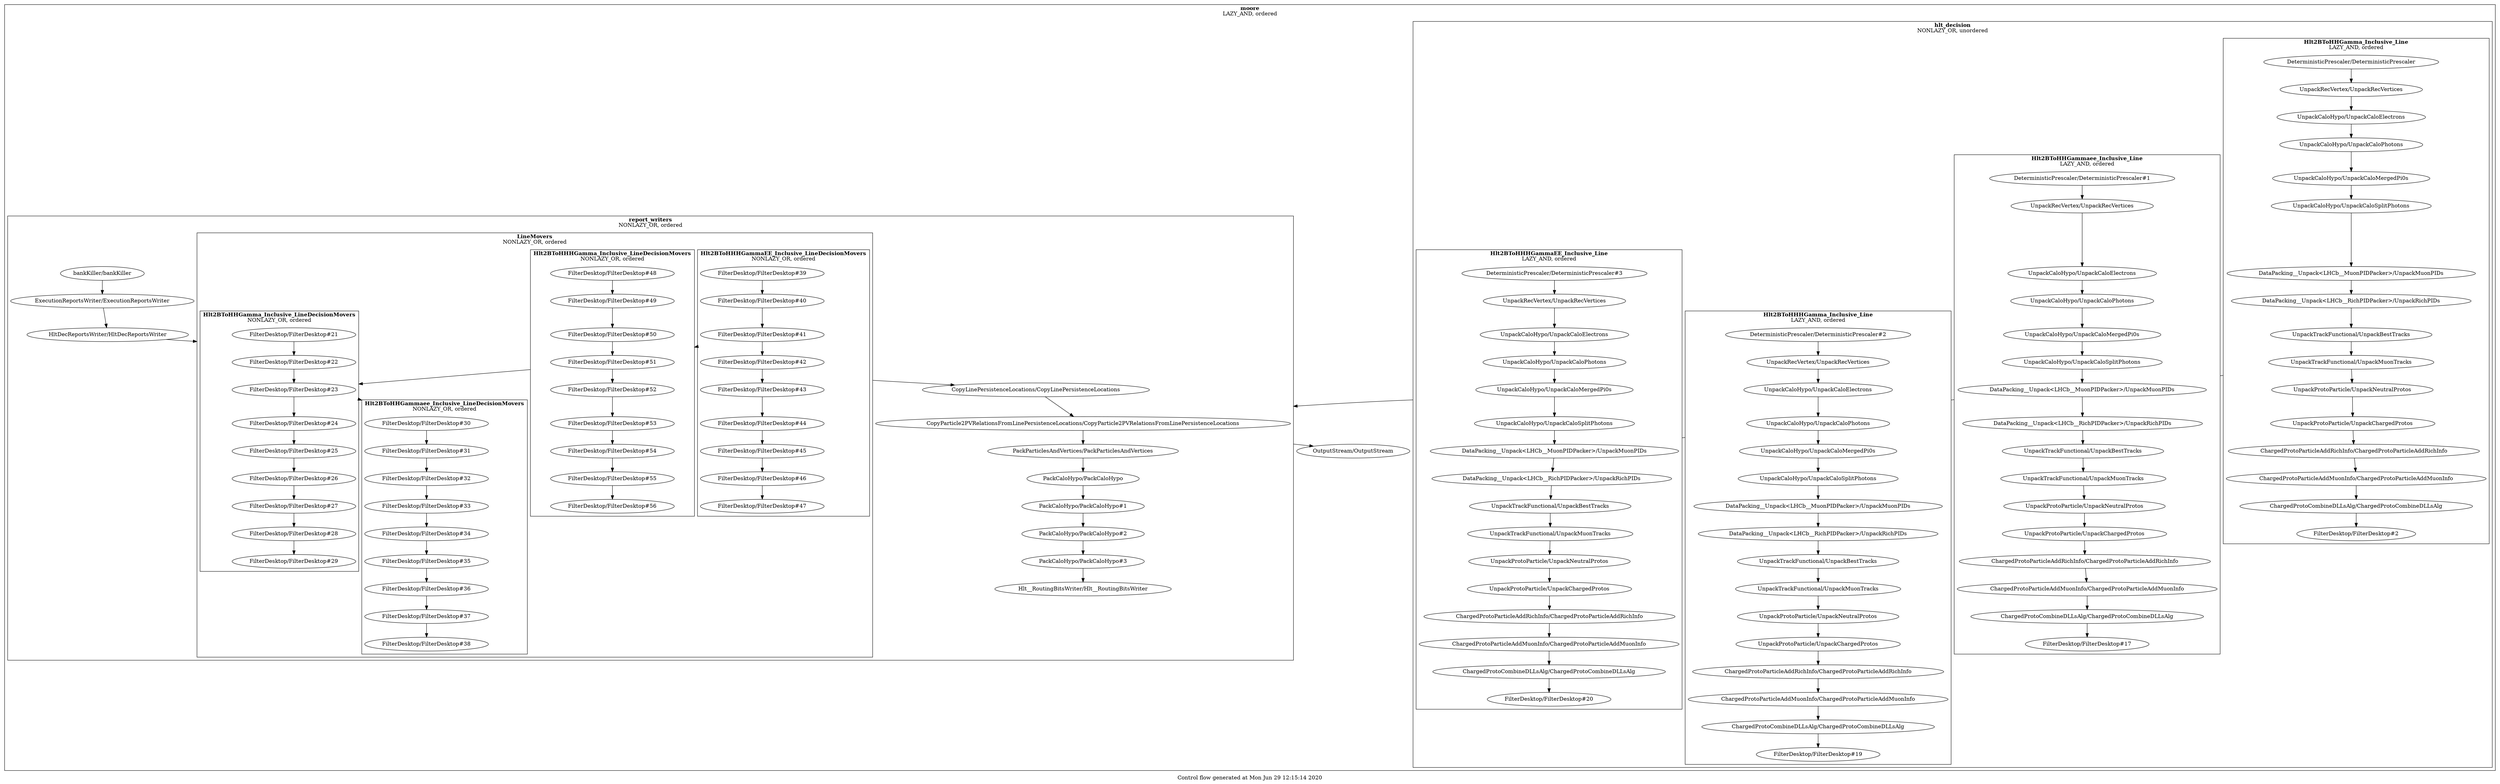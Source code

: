 strict digraph control_flow {
compound=True;
label="Control flow generated at Mon Jun 29 12:15:14 2020";
subgraph cluster_moore {
label=<<B>moore</B><BR/>LAZY_AND, ordered>;
edge [dir=forward];
subgraph cluster_hlt_decision {
label=<<B>hlt_decision</B><BR/>NONLAZY_OR, unordered>;
edge [dir=none];
subgraph cluster_Hlt2BToHHGamma_Inclusive_Line {
label=<<B>Hlt2BToHHGamma_Inclusive_Line</B><BR/>LAZY_AND, ordered>;
edge [dir=forward];
"Hlt2BToHHGamma_Inclusive_Line_DeterministicPrescaler/DeterministicPrescaler" [label="DeterministicPrescaler/DeterministicPrescaler"];
"Hlt2BToHHGamma_Inclusive_Line_UnpackRecVertex/UnpackRecVertices" [label="UnpackRecVertex/UnpackRecVertices"];
"Hlt2BToHHGamma_Inclusive_Line_DeterministicPrescaler/DeterministicPrescaler" -> "Hlt2BToHHGamma_Inclusive_Line_UnpackRecVertex/UnpackRecVertices";
"Hlt2BToHHGamma_Inclusive_Line_UnpackCaloHypo/UnpackCaloElectrons" [label="UnpackCaloHypo/UnpackCaloElectrons"];
"Hlt2BToHHGamma_Inclusive_Line_UnpackRecVertex/UnpackRecVertices" -> "Hlt2BToHHGamma_Inclusive_Line_UnpackCaloHypo/UnpackCaloElectrons";
"Hlt2BToHHGamma_Inclusive_Line_UnpackCaloHypo/UnpackCaloPhotons" [label="UnpackCaloHypo/UnpackCaloPhotons"];
"Hlt2BToHHGamma_Inclusive_Line_UnpackCaloHypo/UnpackCaloElectrons" -> "Hlt2BToHHGamma_Inclusive_Line_UnpackCaloHypo/UnpackCaloPhotons";
"Hlt2BToHHGamma_Inclusive_Line_UnpackCaloHypo/UnpackCaloMergedPi0s" [label="UnpackCaloHypo/UnpackCaloMergedPi0s"];
"Hlt2BToHHGamma_Inclusive_Line_UnpackCaloHypo/UnpackCaloPhotons" -> "Hlt2BToHHGamma_Inclusive_Line_UnpackCaloHypo/UnpackCaloMergedPi0s";
"Hlt2BToHHGamma_Inclusive_Line_UnpackCaloHypo/UnpackCaloSplitPhotons" [label="UnpackCaloHypo/UnpackCaloSplitPhotons"];
"Hlt2BToHHGamma_Inclusive_Line_UnpackCaloHypo/UnpackCaloMergedPi0s" -> "Hlt2BToHHGamma_Inclusive_Line_UnpackCaloHypo/UnpackCaloSplitPhotons";
"Hlt2BToHHGamma_Inclusive_Line_DataPacking__Unpack&lt;LHCb__MuonPIDPacker&gt;/UnpackMuonPIDs" [label="DataPacking__Unpack<LHCb__MuonPIDPacker>/UnpackMuonPIDs"];
"Hlt2BToHHGamma_Inclusive_Line_UnpackCaloHypo/UnpackCaloSplitPhotons" -> "Hlt2BToHHGamma_Inclusive_Line_DataPacking__Unpack&lt;LHCb__MuonPIDPacker&gt;/UnpackMuonPIDs";
"Hlt2BToHHGamma_Inclusive_Line_DataPacking__Unpack&lt;LHCb__RichPIDPacker&gt;/UnpackRichPIDs" [label="DataPacking__Unpack<LHCb__RichPIDPacker>/UnpackRichPIDs"];
"Hlt2BToHHGamma_Inclusive_Line_DataPacking__Unpack&lt;LHCb__MuonPIDPacker&gt;/UnpackMuonPIDs" -> "Hlt2BToHHGamma_Inclusive_Line_DataPacking__Unpack&lt;LHCb__RichPIDPacker&gt;/UnpackRichPIDs";
"Hlt2BToHHGamma_Inclusive_Line_UnpackTrackFunctional/UnpackBestTracks" [label="UnpackTrackFunctional/UnpackBestTracks"];
"Hlt2BToHHGamma_Inclusive_Line_DataPacking__Unpack&lt;LHCb__RichPIDPacker&gt;/UnpackRichPIDs" -> "Hlt2BToHHGamma_Inclusive_Line_UnpackTrackFunctional/UnpackBestTracks";
"Hlt2BToHHGamma_Inclusive_Line_UnpackTrackFunctional/UnpackMuonTracks" [label="UnpackTrackFunctional/UnpackMuonTracks"];
"Hlt2BToHHGamma_Inclusive_Line_UnpackTrackFunctional/UnpackBestTracks" -> "Hlt2BToHHGamma_Inclusive_Line_UnpackTrackFunctional/UnpackMuonTracks";
"Hlt2BToHHGamma_Inclusive_Line_UnpackProtoParticle/UnpackNeutralProtos" [label="UnpackProtoParticle/UnpackNeutralProtos"];
"Hlt2BToHHGamma_Inclusive_Line_UnpackTrackFunctional/UnpackMuonTracks" -> "Hlt2BToHHGamma_Inclusive_Line_UnpackProtoParticle/UnpackNeutralProtos";
"Hlt2BToHHGamma_Inclusive_Line_UnpackProtoParticle/UnpackChargedProtos" [label="UnpackProtoParticle/UnpackChargedProtos"];
"Hlt2BToHHGamma_Inclusive_Line_UnpackProtoParticle/UnpackNeutralProtos" -> "Hlt2BToHHGamma_Inclusive_Line_UnpackProtoParticle/UnpackChargedProtos";
"Hlt2BToHHGamma_Inclusive_Line_ChargedProtoParticleAddRichInfo/ChargedProtoParticleAddRichInfo" [label="ChargedProtoParticleAddRichInfo/ChargedProtoParticleAddRichInfo"];
"Hlt2BToHHGamma_Inclusive_Line_UnpackProtoParticle/UnpackChargedProtos" -> "Hlt2BToHHGamma_Inclusive_Line_ChargedProtoParticleAddRichInfo/ChargedProtoParticleAddRichInfo";
"Hlt2BToHHGamma_Inclusive_Line_ChargedProtoParticleAddMuonInfo/ChargedProtoParticleAddMuonInfo" [label="ChargedProtoParticleAddMuonInfo/ChargedProtoParticleAddMuonInfo"];
"Hlt2BToHHGamma_Inclusive_Line_ChargedProtoParticleAddRichInfo/ChargedProtoParticleAddRichInfo" -> "Hlt2BToHHGamma_Inclusive_Line_ChargedProtoParticleAddMuonInfo/ChargedProtoParticleAddMuonInfo";
"Hlt2BToHHGamma_Inclusive_Line_ChargedProtoCombineDLLsAlg/ChargedProtoCombineDLLsAlg" [label="ChargedProtoCombineDLLsAlg/ChargedProtoCombineDLLsAlg"];
"Hlt2BToHHGamma_Inclusive_Line_ChargedProtoParticleAddMuonInfo/ChargedProtoParticleAddMuonInfo" -> "Hlt2BToHHGamma_Inclusive_Line_ChargedProtoCombineDLLsAlg/ChargedProtoCombineDLLsAlg";
"Hlt2BToHHGamma_Inclusive_Line_FilterDesktop/FilterDesktop#2" [label="FilterDesktop/FilterDesktop#2"];
"Hlt2BToHHGamma_Inclusive_Line_ChargedProtoCombineDLLsAlg/ChargedProtoCombineDLLsAlg" -> "Hlt2BToHHGamma_Inclusive_Line_FilterDesktop/FilterDesktop#2";
}

subgraph cluster_Hlt2BToHHGammaee_Inclusive_Line {
label=<<B>Hlt2BToHHGammaee_Inclusive_Line</B><BR/>LAZY_AND, ordered>;
edge [dir=forward];
"Hlt2BToHHGammaee_Inclusive_Line_DeterministicPrescaler/DeterministicPrescaler#1" [label="DeterministicPrescaler/DeterministicPrescaler#1"];
"Hlt2BToHHGammaee_Inclusive_Line_UnpackRecVertex/UnpackRecVertices" [label="UnpackRecVertex/UnpackRecVertices"];
"Hlt2BToHHGammaee_Inclusive_Line_DeterministicPrescaler/DeterministicPrescaler#1" -> "Hlt2BToHHGammaee_Inclusive_Line_UnpackRecVertex/UnpackRecVertices";
"Hlt2BToHHGammaee_Inclusive_Line_UnpackCaloHypo/UnpackCaloElectrons" [label="UnpackCaloHypo/UnpackCaloElectrons"];
"Hlt2BToHHGammaee_Inclusive_Line_UnpackRecVertex/UnpackRecVertices" -> "Hlt2BToHHGammaee_Inclusive_Line_UnpackCaloHypo/UnpackCaloElectrons";
"Hlt2BToHHGammaee_Inclusive_Line_UnpackCaloHypo/UnpackCaloPhotons" [label="UnpackCaloHypo/UnpackCaloPhotons"];
"Hlt2BToHHGammaee_Inclusive_Line_UnpackCaloHypo/UnpackCaloElectrons" -> "Hlt2BToHHGammaee_Inclusive_Line_UnpackCaloHypo/UnpackCaloPhotons";
"Hlt2BToHHGammaee_Inclusive_Line_UnpackCaloHypo/UnpackCaloMergedPi0s" [label="UnpackCaloHypo/UnpackCaloMergedPi0s"];
"Hlt2BToHHGammaee_Inclusive_Line_UnpackCaloHypo/UnpackCaloPhotons" -> "Hlt2BToHHGammaee_Inclusive_Line_UnpackCaloHypo/UnpackCaloMergedPi0s";
"Hlt2BToHHGammaee_Inclusive_Line_UnpackCaloHypo/UnpackCaloSplitPhotons" [label="UnpackCaloHypo/UnpackCaloSplitPhotons"];
"Hlt2BToHHGammaee_Inclusive_Line_UnpackCaloHypo/UnpackCaloMergedPi0s" -> "Hlt2BToHHGammaee_Inclusive_Line_UnpackCaloHypo/UnpackCaloSplitPhotons";
"Hlt2BToHHGammaee_Inclusive_Line_DataPacking__Unpack&lt;LHCb__MuonPIDPacker&gt;/UnpackMuonPIDs" [label="DataPacking__Unpack<LHCb__MuonPIDPacker>/UnpackMuonPIDs"];
"Hlt2BToHHGammaee_Inclusive_Line_UnpackCaloHypo/UnpackCaloSplitPhotons" -> "Hlt2BToHHGammaee_Inclusive_Line_DataPacking__Unpack&lt;LHCb__MuonPIDPacker&gt;/UnpackMuonPIDs";
"Hlt2BToHHGammaee_Inclusive_Line_DataPacking__Unpack&lt;LHCb__RichPIDPacker&gt;/UnpackRichPIDs" [label="DataPacking__Unpack<LHCb__RichPIDPacker>/UnpackRichPIDs"];
"Hlt2BToHHGammaee_Inclusive_Line_DataPacking__Unpack&lt;LHCb__MuonPIDPacker&gt;/UnpackMuonPIDs" -> "Hlt2BToHHGammaee_Inclusive_Line_DataPacking__Unpack&lt;LHCb__RichPIDPacker&gt;/UnpackRichPIDs";
"Hlt2BToHHGammaee_Inclusive_Line_UnpackTrackFunctional/UnpackBestTracks" [label="UnpackTrackFunctional/UnpackBestTracks"];
"Hlt2BToHHGammaee_Inclusive_Line_DataPacking__Unpack&lt;LHCb__RichPIDPacker&gt;/UnpackRichPIDs" -> "Hlt2BToHHGammaee_Inclusive_Line_UnpackTrackFunctional/UnpackBestTracks";
"Hlt2BToHHGammaee_Inclusive_Line_UnpackTrackFunctional/UnpackMuonTracks" [label="UnpackTrackFunctional/UnpackMuonTracks"];
"Hlt2BToHHGammaee_Inclusive_Line_UnpackTrackFunctional/UnpackBestTracks" -> "Hlt2BToHHGammaee_Inclusive_Line_UnpackTrackFunctional/UnpackMuonTracks";
"Hlt2BToHHGammaee_Inclusive_Line_UnpackProtoParticle/UnpackNeutralProtos" [label="UnpackProtoParticle/UnpackNeutralProtos"];
"Hlt2BToHHGammaee_Inclusive_Line_UnpackTrackFunctional/UnpackMuonTracks" -> "Hlt2BToHHGammaee_Inclusive_Line_UnpackProtoParticle/UnpackNeutralProtos";
"Hlt2BToHHGammaee_Inclusive_Line_UnpackProtoParticle/UnpackChargedProtos" [label="UnpackProtoParticle/UnpackChargedProtos"];
"Hlt2BToHHGammaee_Inclusive_Line_UnpackProtoParticle/UnpackNeutralProtos" -> "Hlt2BToHHGammaee_Inclusive_Line_UnpackProtoParticle/UnpackChargedProtos";
"Hlt2BToHHGammaee_Inclusive_Line_ChargedProtoParticleAddRichInfo/ChargedProtoParticleAddRichInfo" [label="ChargedProtoParticleAddRichInfo/ChargedProtoParticleAddRichInfo"];
"Hlt2BToHHGammaee_Inclusive_Line_UnpackProtoParticle/UnpackChargedProtos" -> "Hlt2BToHHGammaee_Inclusive_Line_ChargedProtoParticleAddRichInfo/ChargedProtoParticleAddRichInfo";
"Hlt2BToHHGammaee_Inclusive_Line_ChargedProtoParticleAddMuonInfo/ChargedProtoParticleAddMuonInfo" [label="ChargedProtoParticleAddMuonInfo/ChargedProtoParticleAddMuonInfo"];
"Hlt2BToHHGammaee_Inclusive_Line_ChargedProtoParticleAddRichInfo/ChargedProtoParticleAddRichInfo" -> "Hlt2BToHHGammaee_Inclusive_Line_ChargedProtoParticleAddMuonInfo/ChargedProtoParticleAddMuonInfo";
"Hlt2BToHHGammaee_Inclusive_Line_ChargedProtoCombineDLLsAlg/ChargedProtoCombineDLLsAlg" [label="ChargedProtoCombineDLLsAlg/ChargedProtoCombineDLLsAlg"];
"Hlt2BToHHGammaee_Inclusive_Line_ChargedProtoParticleAddMuonInfo/ChargedProtoParticleAddMuonInfo" -> "Hlt2BToHHGammaee_Inclusive_Line_ChargedProtoCombineDLLsAlg/ChargedProtoCombineDLLsAlg";
"Hlt2BToHHGammaee_Inclusive_Line_FilterDesktop/FilterDesktop#17" [label="FilterDesktop/FilterDesktop#17"];
"Hlt2BToHHGammaee_Inclusive_Line_ChargedProtoCombineDLLsAlg/ChargedProtoCombineDLLsAlg" -> "Hlt2BToHHGammaee_Inclusive_Line_FilterDesktop/FilterDesktop#17";
}

"Hlt2BToHHGamma_Inclusive_Line_UnpackTrackFunctional/UnpackMuonTracks" -> "Hlt2BToHHGammaee_Inclusive_Line_DataPacking__Unpack&lt;LHCb__MuonPIDPacker&gt;/UnpackMuonPIDs"  [lhead=cluster_Hlt2BToHHGammaee_Inclusive_Line, ltail=cluster_Hlt2BToHHGamma_Inclusive_Line];
subgraph cluster_Hlt2BToHHHGamma_Inclusive_Line {
label=<<B>Hlt2BToHHHGamma_Inclusive_Line</B><BR/>LAZY_AND, ordered>;
edge [dir=forward];
"Hlt2BToHHHGamma_Inclusive_Line_DeterministicPrescaler/DeterministicPrescaler#2" [label="DeterministicPrescaler/DeterministicPrescaler#2"];
"Hlt2BToHHHGamma_Inclusive_Line_UnpackRecVertex/UnpackRecVertices" [label="UnpackRecVertex/UnpackRecVertices"];
"Hlt2BToHHHGamma_Inclusive_Line_DeterministicPrescaler/DeterministicPrescaler#2" -> "Hlt2BToHHHGamma_Inclusive_Line_UnpackRecVertex/UnpackRecVertices";
"Hlt2BToHHHGamma_Inclusive_Line_UnpackCaloHypo/UnpackCaloElectrons" [label="UnpackCaloHypo/UnpackCaloElectrons"];
"Hlt2BToHHHGamma_Inclusive_Line_UnpackRecVertex/UnpackRecVertices" -> "Hlt2BToHHHGamma_Inclusive_Line_UnpackCaloHypo/UnpackCaloElectrons";
"Hlt2BToHHHGamma_Inclusive_Line_UnpackCaloHypo/UnpackCaloPhotons" [label="UnpackCaloHypo/UnpackCaloPhotons"];
"Hlt2BToHHHGamma_Inclusive_Line_UnpackCaloHypo/UnpackCaloElectrons" -> "Hlt2BToHHHGamma_Inclusive_Line_UnpackCaloHypo/UnpackCaloPhotons";
"Hlt2BToHHHGamma_Inclusive_Line_UnpackCaloHypo/UnpackCaloMergedPi0s" [label="UnpackCaloHypo/UnpackCaloMergedPi0s"];
"Hlt2BToHHHGamma_Inclusive_Line_UnpackCaloHypo/UnpackCaloPhotons" -> "Hlt2BToHHHGamma_Inclusive_Line_UnpackCaloHypo/UnpackCaloMergedPi0s";
"Hlt2BToHHHGamma_Inclusive_Line_UnpackCaloHypo/UnpackCaloSplitPhotons" [label="UnpackCaloHypo/UnpackCaloSplitPhotons"];
"Hlt2BToHHHGamma_Inclusive_Line_UnpackCaloHypo/UnpackCaloMergedPi0s" -> "Hlt2BToHHHGamma_Inclusive_Line_UnpackCaloHypo/UnpackCaloSplitPhotons";
"Hlt2BToHHHGamma_Inclusive_Line_DataPacking__Unpack&lt;LHCb__MuonPIDPacker&gt;/UnpackMuonPIDs" [label="DataPacking__Unpack<LHCb__MuonPIDPacker>/UnpackMuonPIDs"];
"Hlt2BToHHHGamma_Inclusive_Line_UnpackCaloHypo/UnpackCaloSplitPhotons" -> "Hlt2BToHHHGamma_Inclusive_Line_DataPacking__Unpack&lt;LHCb__MuonPIDPacker&gt;/UnpackMuonPIDs";
"Hlt2BToHHHGamma_Inclusive_Line_DataPacking__Unpack&lt;LHCb__RichPIDPacker&gt;/UnpackRichPIDs" [label="DataPacking__Unpack<LHCb__RichPIDPacker>/UnpackRichPIDs"];
"Hlt2BToHHHGamma_Inclusive_Line_DataPacking__Unpack&lt;LHCb__MuonPIDPacker&gt;/UnpackMuonPIDs" -> "Hlt2BToHHHGamma_Inclusive_Line_DataPacking__Unpack&lt;LHCb__RichPIDPacker&gt;/UnpackRichPIDs";
"Hlt2BToHHHGamma_Inclusive_Line_UnpackTrackFunctional/UnpackBestTracks" [label="UnpackTrackFunctional/UnpackBestTracks"];
"Hlt2BToHHHGamma_Inclusive_Line_DataPacking__Unpack&lt;LHCb__RichPIDPacker&gt;/UnpackRichPIDs" -> "Hlt2BToHHHGamma_Inclusive_Line_UnpackTrackFunctional/UnpackBestTracks";
"Hlt2BToHHHGamma_Inclusive_Line_UnpackTrackFunctional/UnpackMuonTracks" [label="UnpackTrackFunctional/UnpackMuonTracks"];
"Hlt2BToHHHGamma_Inclusive_Line_UnpackTrackFunctional/UnpackBestTracks" -> "Hlt2BToHHHGamma_Inclusive_Line_UnpackTrackFunctional/UnpackMuonTracks";
"Hlt2BToHHHGamma_Inclusive_Line_UnpackProtoParticle/UnpackNeutralProtos" [label="UnpackProtoParticle/UnpackNeutralProtos"];
"Hlt2BToHHHGamma_Inclusive_Line_UnpackTrackFunctional/UnpackMuonTracks" -> "Hlt2BToHHHGamma_Inclusive_Line_UnpackProtoParticle/UnpackNeutralProtos";
"Hlt2BToHHHGamma_Inclusive_Line_UnpackProtoParticle/UnpackChargedProtos" [label="UnpackProtoParticle/UnpackChargedProtos"];
"Hlt2BToHHHGamma_Inclusive_Line_UnpackProtoParticle/UnpackNeutralProtos" -> "Hlt2BToHHHGamma_Inclusive_Line_UnpackProtoParticle/UnpackChargedProtos";
"Hlt2BToHHHGamma_Inclusive_Line_ChargedProtoParticleAddRichInfo/ChargedProtoParticleAddRichInfo" [label="ChargedProtoParticleAddRichInfo/ChargedProtoParticleAddRichInfo"];
"Hlt2BToHHHGamma_Inclusive_Line_UnpackProtoParticle/UnpackChargedProtos" -> "Hlt2BToHHHGamma_Inclusive_Line_ChargedProtoParticleAddRichInfo/ChargedProtoParticleAddRichInfo";
"Hlt2BToHHHGamma_Inclusive_Line_ChargedProtoParticleAddMuonInfo/ChargedProtoParticleAddMuonInfo" [label="ChargedProtoParticleAddMuonInfo/ChargedProtoParticleAddMuonInfo"];
"Hlt2BToHHHGamma_Inclusive_Line_ChargedProtoParticleAddRichInfo/ChargedProtoParticleAddRichInfo" -> "Hlt2BToHHHGamma_Inclusive_Line_ChargedProtoParticleAddMuonInfo/ChargedProtoParticleAddMuonInfo";
"Hlt2BToHHHGamma_Inclusive_Line_ChargedProtoCombineDLLsAlg/ChargedProtoCombineDLLsAlg" [label="ChargedProtoCombineDLLsAlg/ChargedProtoCombineDLLsAlg"];
"Hlt2BToHHHGamma_Inclusive_Line_ChargedProtoParticleAddMuonInfo/ChargedProtoParticleAddMuonInfo" -> "Hlt2BToHHHGamma_Inclusive_Line_ChargedProtoCombineDLLsAlg/ChargedProtoCombineDLLsAlg";
"Hlt2BToHHHGamma_Inclusive_Line_FilterDesktop/FilterDesktop#19" [label="FilterDesktop/FilterDesktop#19"];
"Hlt2BToHHHGamma_Inclusive_Line_ChargedProtoCombineDLLsAlg/ChargedProtoCombineDLLsAlg" -> "Hlt2BToHHHGamma_Inclusive_Line_FilterDesktop/FilterDesktop#19";
}

"Hlt2BToHHGammaee_Inclusive_Line_DataPacking__Unpack&lt;LHCb__MuonPIDPacker&gt;/UnpackMuonPIDs" -> "Hlt2BToHHHGamma_Inclusive_Line_UnpackCaloHypo/UnpackCaloPhotons"  [lhead=cluster_Hlt2BToHHHGamma_Inclusive_Line, ltail=cluster_Hlt2BToHHGammaee_Inclusive_Line];
subgraph cluster_Hlt2BToHHHGammaEE_Inclusive_Line {
label=<<B>Hlt2BToHHHGammaEE_Inclusive_Line</B><BR/>LAZY_AND, ordered>;
edge [dir=forward];
"Hlt2BToHHHGammaEE_Inclusive_Line_DeterministicPrescaler/DeterministicPrescaler#3" [label="DeterministicPrescaler/DeterministicPrescaler#3"];
"Hlt2BToHHHGammaEE_Inclusive_Line_UnpackRecVertex/UnpackRecVertices" [label="UnpackRecVertex/UnpackRecVertices"];
"Hlt2BToHHHGammaEE_Inclusive_Line_DeterministicPrescaler/DeterministicPrescaler#3" -> "Hlt2BToHHHGammaEE_Inclusive_Line_UnpackRecVertex/UnpackRecVertices";
"Hlt2BToHHHGammaEE_Inclusive_Line_UnpackCaloHypo/UnpackCaloElectrons" [label="UnpackCaloHypo/UnpackCaloElectrons"];
"Hlt2BToHHHGammaEE_Inclusive_Line_UnpackRecVertex/UnpackRecVertices" -> "Hlt2BToHHHGammaEE_Inclusive_Line_UnpackCaloHypo/UnpackCaloElectrons";
"Hlt2BToHHHGammaEE_Inclusive_Line_UnpackCaloHypo/UnpackCaloPhotons" [label="UnpackCaloHypo/UnpackCaloPhotons"];
"Hlt2BToHHHGammaEE_Inclusive_Line_UnpackCaloHypo/UnpackCaloElectrons" -> "Hlt2BToHHHGammaEE_Inclusive_Line_UnpackCaloHypo/UnpackCaloPhotons";
"Hlt2BToHHHGammaEE_Inclusive_Line_UnpackCaloHypo/UnpackCaloMergedPi0s" [label="UnpackCaloHypo/UnpackCaloMergedPi0s"];
"Hlt2BToHHHGammaEE_Inclusive_Line_UnpackCaloHypo/UnpackCaloPhotons" -> "Hlt2BToHHHGammaEE_Inclusive_Line_UnpackCaloHypo/UnpackCaloMergedPi0s";
"Hlt2BToHHHGammaEE_Inclusive_Line_UnpackCaloHypo/UnpackCaloSplitPhotons" [label="UnpackCaloHypo/UnpackCaloSplitPhotons"];
"Hlt2BToHHHGammaEE_Inclusive_Line_UnpackCaloHypo/UnpackCaloMergedPi0s" -> "Hlt2BToHHHGammaEE_Inclusive_Line_UnpackCaloHypo/UnpackCaloSplitPhotons";
"Hlt2BToHHHGammaEE_Inclusive_Line_DataPacking__Unpack&lt;LHCb__MuonPIDPacker&gt;/UnpackMuonPIDs" [label="DataPacking__Unpack<LHCb__MuonPIDPacker>/UnpackMuonPIDs"];
"Hlt2BToHHHGammaEE_Inclusive_Line_UnpackCaloHypo/UnpackCaloSplitPhotons" -> "Hlt2BToHHHGammaEE_Inclusive_Line_DataPacking__Unpack&lt;LHCb__MuonPIDPacker&gt;/UnpackMuonPIDs";
"Hlt2BToHHHGammaEE_Inclusive_Line_DataPacking__Unpack&lt;LHCb__RichPIDPacker&gt;/UnpackRichPIDs" [label="DataPacking__Unpack<LHCb__RichPIDPacker>/UnpackRichPIDs"];
"Hlt2BToHHHGammaEE_Inclusive_Line_DataPacking__Unpack&lt;LHCb__MuonPIDPacker&gt;/UnpackMuonPIDs" -> "Hlt2BToHHHGammaEE_Inclusive_Line_DataPacking__Unpack&lt;LHCb__RichPIDPacker&gt;/UnpackRichPIDs";
"Hlt2BToHHHGammaEE_Inclusive_Line_UnpackTrackFunctional/UnpackBestTracks" [label="UnpackTrackFunctional/UnpackBestTracks"];
"Hlt2BToHHHGammaEE_Inclusive_Line_DataPacking__Unpack&lt;LHCb__RichPIDPacker&gt;/UnpackRichPIDs" -> "Hlt2BToHHHGammaEE_Inclusive_Line_UnpackTrackFunctional/UnpackBestTracks";
"Hlt2BToHHHGammaEE_Inclusive_Line_UnpackTrackFunctional/UnpackMuonTracks" [label="UnpackTrackFunctional/UnpackMuonTracks"];
"Hlt2BToHHHGammaEE_Inclusive_Line_UnpackTrackFunctional/UnpackBestTracks" -> "Hlt2BToHHHGammaEE_Inclusive_Line_UnpackTrackFunctional/UnpackMuonTracks";
"Hlt2BToHHHGammaEE_Inclusive_Line_UnpackProtoParticle/UnpackNeutralProtos" [label="UnpackProtoParticle/UnpackNeutralProtos"];
"Hlt2BToHHHGammaEE_Inclusive_Line_UnpackTrackFunctional/UnpackMuonTracks" -> "Hlt2BToHHHGammaEE_Inclusive_Line_UnpackProtoParticle/UnpackNeutralProtos";
"Hlt2BToHHHGammaEE_Inclusive_Line_UnpackProtoParticle/UnpackChargedProtos" [label="UnpackProtoParticle/UnpackChargedProtos"];
"Hlt2BToHHHGammaEE_Inclusive_Line_UnpackProtoParticle/UnpackNeutralProtos" -> "Hlt2BToHHHGammaEE_Inclusive_Line_UnpackProtoParticle/UnpackChargedProtos";
"Hlt2BToHHHGammaEE_Inclusive_Line_ChargedProtoParticleAddRichInfo/ChargedProtoParticleAddRichInfo" [label="ChargedProtoParticleAddRichInfo/ChargedProtoParticleAddRichInfo"];
"Hlt2BToHHHGammaEE_Inclusive_Line_UnpackProtoParticle/UnpackChargedProtos" -> "Hlt2BToHHHGammaEE_Inclusive_Line_ChargedProtoParticleAddRichInfo/ChargedProtoParticleAddRichInfo";
"Hlt2BToHHHGammaEE_Inclusive_Line_ChargedProtoParticleAddMuonInfo/ChargedProtoParticleAddMuonInfo" [label="ChargedProtoParticleAddMuonInfo/ChargedProtoParticleAddMuonInfo"];
"Hlt2BToHHHGammaEE_Inclusive_Line_ChargedProtoParticleAddRichInfo/ChargedProtoParticleAddRichInfo" -> "Hlt2BToHHHGammaEE_Inclusive_Line_ChargedProtoParticleAddMuonInfo/ChargedProtoParticleAddMuonInfo";
"Hlt2BToHHHGammaEE_Inclusive_Line_ChargedProtoCombineDLLsAlg/ChargedProtoCombineDLLsAlg" [label="ChargedProtoCombineDLLsAlg/ChargedProtoCombineDLLsAlg"];
"Hlt2BToHHHGammaEE_Inclusive_Line_ChargedProtoParticleAddMuonInfo/ChargedProtoParticleAddMuonInfo" -> "Hlt2BToHHHGammaEE_Inclusive_Line_ChargedProtoCombineDLLsAlg/ChargedProtoCombineDLLsAlg";
"Hlt2BToHHHGammaEE_Inclusive_Line_FilterDesktop/FilterDesktop#20" [label="FilterDesktop/FilterDesktop#20"];
"Hlt2BToHHHGammaEE_Inclusive_Line_ChargedProtoCombineDLLsAlg/ChargedProtoCombineDLLsAlg" -> "Hlt2BToHHHGammaEE_Inclusive_Line_FilterDesktop/FilterDesktop#20";
}

"Hlt2BToHHHGamma_Inclusive_Line_UnpackCaloHypo/UnpackCaloPhotons" -> "Hlt2BToHHHGammaEE_Inclusive_Line_DataPacking__Unpack&lt;LHCb__MuonPIDPacker&gt;/UnpackMuonPIDs"  [lhead=cluster_Hlt2BToHHHGammaEE_Inclusive_Line, ltail=cluster_Hlt2BToHHHGamma_Inclusive_Line];
}

subgraph cluster_report_writers {
label=<<B>report_writers</B><BR/>NONLAZY_OR, ordered>;
edge [dir=forward];
"report_writers_bankKiller/bankKiller" [label="bankKiller/bankKiller"];
"report_writers_ExecutionReportsWriter/ExecutionReportsWriter" [label="ExecutionReportsWriter/ExecutionReportsWriter"];
"report_writers_bankKiller/bankKiller" -> "report_writers_ExecutionReportsWriter/ExecutionReportsWriter";
"report_writers_HltDecReportsWriter/HltDecReportsWriter" [label="HltDecReportsWriter/HltDecReportsWriter"];
"report_writers_ExecutionReportsWriter/ExecutionReportsWriter" -> "report_writers_HltDecReportsWriter/HltDecReportsWriter";
subgraph cluster_LineMovers {
label=<<B>LineMovers</B><BR/>NONLAZY_OR, ordered>;
edge [dir=forward];
subgraph cluster_Hlt2BToHHHGammaEE_Inclusive_LineDecisionMovers {
label=<<B>Hlt2BToHHHGammaEE_Inclusive_LineDecisionMovers</B><BR/>NONLAZY_OR, ordered>;
edge [dir=forward];
"Hlt2BToHHHGammaEE_Inclusive_LineDecisionMovers_FilterDesktop/FilterDesktop#39" [label="FilterDesktop/FilterDesktop#39"];
"Hlt2BToHHHGammaEE_Inclusive_LineDecisionMovers_FilterDesktop/FilterDesktop#40" [label="FilterDesktop/FilterDesktop#40"];
"Hlt2BToHHHGammaEE_Inclusive_LineDecisionMovers_FilterDesktop/FilterDesktop#39" -> "Hlt2BToHHHGammaEE_Inclusive_LineDecisionMovers_FilterDesktop/FilterDesktop#40";
"Hlt2BToHHHGammaEE_Inclusive_LineDecisionMovers_FilterDesktop/FilterDesktop#41" [label="FilterDesktop/FilterDesktop#41"];
"Hlt2BToHHHGammaEE_Inclusive_LineDecisionMovers_FilterDesktop/FilterDesktop#40" -> "Hlt2BToHHHGammaEE_Inclusive_LineDecisionMovers_FilterDesktop/FilterDesktop#41";
"Hlt2BToHHHGammaEE_Inclusive_LineDecisionMovers_FilterDesktop/FilterDesktop#42" [label="FilterDesktop/FilterDesktop#42"];
"Hlt2BToHHHGammaEE_Inclusive_LineDecisionMovers_FilterDesktop/FilterDesktop#41" -> "Hlt2BToHHHGammaEE_Inclusive_LineDecisionMovers_FilterDesktop/FilterDesktop#42";
"Hlt2BToHHHGammaEE_Inclusive_LineDecisionMovers_FilterDesktop/FilterDesktop#43" [label="FilterDesktop/FilterDesktop#43"];
"Hlt2BToHHHGammaEE_Inclusive_LineDecisionMovers_FilterDesktop/FilterDesktop#42" -> "Hlt2BToHHHGammaEE_Inclusive_LineDecisionMovers_FilterDesktop/FilterDesktop#43";
"Hlt2BToHHHGammaEE_Inclusive_LineDecisionMovers_FilterDesktop/FilterDesktop#44" [label="FilterDesktop/FilterDesktop#44"];
"Hlt2BToHHHGammaEE_Inclusive_LineDecisionMovers_FilterDesktop/FilterDesktop#43" -> "Hlt2BToHHHGammaEE_Inclusive_LineDecisionMovers_FilterDesktop/FilterDesktop#44";
"Hlt2BToHHHGammaEE_Inclusive_LineDecisionMovers_FilterDesktop/FilterDesktop#45" [label="FilterDesktop/FilterDesktop#45"];
"Hlt2BToHHHGammaEE_Inclusive_LineDecisionMovers_FilterDesktop/FilterDesktop#44" -> "Hlt2BToHHHGammaEE_Inclusive_LineDecisionMovers_FilterDesktop/FilterDesktop#45";
"Hlt2BToHHHGammaEE_Inclusive_LineDecisionMovers_FilterDesktop/FilterDesktop#46" [label="FilterDesktop/FilterDesktop#46"];
"Hlt2BToHHHGammaEE_Inclusive_LineDecisionMovers_FilterDesktop/FilterDesktop#45" -> "Hlt2BToHHHGammaEE_Inclusive_LineDecisionMovers_FilterDesktop/FilterDesktop#46";
"Hlt2BToHHHGammaEE_Inclusive_LineDecisionMovers_FilterDesktop/FilterDesktop#47" [label="FilterDesktop/FilterDesktop#47"];
"Hlt2BToHHHGammaEE_Inclusive_LineDecisionMovers_FilterDesktop/FilterDesktop#46" -> "Hlt2BToHHHGammaEE_Inclusive_LineDecisionMovers_FilterDesktop/FilterDesktop#47";
}

subgraph cluster_Hlt2BToHHHGamma_Inclusive_LineDecisionMovers {
label=<<B>Hlt2BToHHHGamma_Inclusive_LineDecisionMovers</B><BR/>NONLAZY_OR, ordered>;
edge [dir=forward];
"Hlt2BToHHHGamma_Inclusive_LineDecisionMovers_FilterDesktop/FilterDesktop#48" [label="FilterDesktop/FilterDesktop#48"];
"Hlt2BToHHHGamma_Inclusive_LineDecisionMovers_FilterDesktop/FilterDesktop#49" [label="FilterDesktop/FilterDesktop#49"];
"Hlt2BToHHHGamma_Inclusive_LineDecisionMovers_FilterDesktop/FilterDesktop#48" -> "Hlt2BToHHHGamma_Inclusive_LineDecisionMovers_FilterDesktop/FilterDesktop#49";
"Hlt2BToHHHGamma_Inclusive_LineDecisionMovers_FilterDesktop/FilterDesktop#50" [label="FilterDesktop/FilterDesktop#50"];
"Hlt2BToHHHGamma_Inclusive_LineDecisionMovers_FilterDesktop/FilterDesktop#49" -> "Hlt2BToHHHGamma_Inclusive_LineDecisionMovers_FilterDesktop/FilterDesktop#50";
"Hlt2BToHHHGamma_Inclusive_LineDecisionMovers_FilterDesktop/FilterDesktop#51" [label="FilterDesktop/FilterDesktop#51"];
"Hlt2BToHHHGamma_Inclusive_LineDecisionMovers_FilterDesktop/FilterDesktop#50" -> "Hlt2BToHHHGamma_Inclusive_LineDecisionMovers_FilterDesktop/FilterDesktop#51";
"Hlt2BToHHHGamma_Inclusive_LineDecisionMovers_FilterDesktop/FilterDesktop#52" [label="FilterDesktop/FilterDesktop#52"];
"Hlt2BToHHHGamma_Inclusive_LineDecisionMovers_FilterDesktop/FilterDesktop#51" -> "Hlt2BToHHHGamma_Inclusive_LineDecisionMovers_FilterDesktop/FilterDesktop#52";
"Hlt2BToHHHGamma_Inclusive_LineDecisionMovers_FilterDesktop/FilterDesktop#53" [label="FilterDesktop/FilterDesktop#53"];
"Hlt2BToHHHGamma_Inclusive_LineDecisionMovers_FilterDesktop/FilterDesktop#52" -> "Hlt2BToHHHGamma_Inclusive_LineDecisionMovers_FilterDesktop/FilterDesktop#53";
"Hlt2BToHHHGamma_Inclusive_LineDecisionMovers_FilterDesktop/FilterDesktop#54" [label="FilterDesktop/FilterDesktop#54"];
"Hlt2BToHHHGamma_Inclusive_LineDecisionMovers_FilterDesktop/FilterDesktop#53" -> "Hlt2BToHHHGamma_Inclusive_LineDecisionMovers_FilterDesktop/FilterDesktop#54";
"Hlt2BToHHHGamma_Inclusive_LineDecisionMovers_FilterDesktop/FilterDesktop#55" [label="FilterDesktop/FilterDesktop#55"];
"Hlt2BToHHHGamma_Inclusive_LineDecisionMovers_FilterDesktop/FilterDesktop#54" -> "Hlt2BToHHHGamma_Inclusive_LineDecisionMovers_FilterDesktop/FilterDesktop#55";
"Hlt2BToHHHGamma_Inclusive_LineDecisionMovers_FilterDesktop/FilterDesktop#56" [label="FilterDesktop/FilterDesktop#56"];
"Hlt2BToHHHGamma_Inclusive_LineDecisionMovers_FilterDesktop/FilterDesktop#55" -> "Hlt2BToHHHGamma_Inclusive_LineDecisionMovers_FilterDesktop/FilterDesktop#56";
}

"Hlt2BToHHHGammaEE_Inclusive_LineDecisionMovers_FilterDesktop/FilterDesktop#41" -> "Hlt2BToHHHGamma_Inclusive_LineDecisionMovers_FilterDesktop/FilterDesktop#51"  [lhead=cluster_Hlt2BToHHHGamma_Inclusive_LineDecisionMovers, ltail=cluster_Hlt2BToHHHGammaEE_Inclusive_LineDecisionMovers];
subgraph cluster_Hlt2BToHHGamma_Inclusive_LineDecisionMovers {
label=<<B>Hlt2BToHHGamma_Inclusive_LineDecisionMovers</B><BR/>NONLAZY_OR, ordered>;
edge [dir=forward];
"Hlt2BToHHGamma_Inclusive_LineDecisionMovers_FilterDesktop/FilterDesktop#21" [label="FilterDesktop/FilterDesktop#21"];
"Hlt2BToHHGamma_Inclusive_LineDecisionMovers_FilterDesktop/FilterDesktop#22" [label="FilterDesktop/FilterDesktop#22"];
"Hlt2BToHHGamma_Inclusive_LineDecisionMovers_FilterDesktop/FilterDesktop#21" -> "Hlt2BToHHGamma_Inclusive_LineDecisionMovers_FilterDesktop/FilterDesktop#22";
"Hlt2BToHHGamma_Inclusive_LineDecisionMovers_FilterDesktop/FilterDesktop#23" [label="FilterDesktop/FilterDesktop#23"];
"Hlt2BToHHGamma_Inclusive_LineDecisionMovers_FilterDesktop/FilterDesktop#22" -> "Hlt2BToHHGamma_Inclusive_LineDecisionMovers_FilterDesktop/FilterDesktop#23";
"Hlt2BToHHGamma_Inclusive_LineDecisionMovers_FilterDesktop/FilterDesktop#24" [label="FilterDesktop/FilterDesktop#24"];
"Hlt2BToHHGamma_Inclusive_LineDecisionMovers_FilterDesktop/FilterDesktop#23" -> "Hlt2BToHHGamma_Inclusive_LineDecisionMovers_FilterDesktop/FilterDesktop#24";
"Hlt2BToHHGamma_Inclusive_LineDecisionMovers_FilterDesktop/FilterDesktop#25" [label="FilterDesktop/FilterDesktop#25"];
"Hlt2BToHHGamma_Inclusive_LineDecisionMovers_FilterDesktop/FilterDesktop#24" -> "Hlt2BToHHGamma_Inclusive_LineDecisionMovers_FilterDesktop/FilterDesktop#25";
"Hlt2BToHHGamma_Inclusive_LineDecisionMovers_FilterDesktop/FilterDesktop#26" [label="FilterDesktop/FilterDesktop#26"];
"Hlt2BToHHGamma_Inclusive_LineDecisionMovers_FilterDesktop/FilterDesktop#25" -> "Hlt2BToHHGamma_Inclusive_LineDecisionMovers_FilterDesktop/FilterDesktop#26";
"Hlt2BToHHGamma_Inclusive_LineDecisionMovers_FilterDesktop/FilterDesktop#27" [label="FilterDesktop/FilterDesktop#27"];
"Hlt2BToHHGamma_Inclusive_LineDecisionMovers_FilterDesktop/FilterDesktop#26" -> "Hlt2BToHHGamma_Inclusive_LineDecisionMovers_FilterDesktop/FilterDesktop#27";
"Hlt2BToHHGamma_Inclusive_LineDecisionMovers_FilterDesktop/FilterDesktop#28" [label="FilterDesktop/FilterDesktop#28"];
"Hlt2BToHHGamma_Inclusive_LineDecisionMovers_FilterDesktop/FilterDesktop#27" -> "Hlt2BToHHGamma_Inclusive_LineDecisionMovers_FilterDesktop/FilterDesktop#28";
"Hlt2BToHHGamma_Inclusive_LineDecisionMovers_FilterDesktop/FilterDesktop#29" [label="FilterDesktop/FilterDesktop#29"];
"Hlt2BToHHGamma_Inclusive_LineDecisionMovers_FilterDesktop/FilterDesktop#28" -> "Hlt2BToHHGamma_Inclusive_LineDecisionMovers_FilterDesktop/FilterDesktop#29";
}

"Hlt2BToHHHGamma_Inclusive_LineDecisionMovers_FilterDesktop/FilterDesktop#51" -> "Hlt2BToHHGamma_Inclusive_LineDecisionMovers_FilterDesktop/FilterDesktop#23"  [lhead=cluster_Hlt2BToHHGamma_Inclusive_LineDecisionMovers, ltail=cluster_Hlt2BToHHHGamma_Inclusive_LineDecisionMovers];
subgraph cluster_Hlt2BToHHGammaee_Inclusive_LineDecisionMovers {
label=<<B>Hlt2BToHHGammaee_Inclusive_LineDecisionMovers</B><BR/>NONLAZY_OR, ordered>;
edge [dir=forward];
"Hlt2BToHHGammaee_Inclusive_LineDecisionMovers_FilterDesktop/FilterDesktop#30" [label="FilterDesktop/FilterDesktop#30"];
"Hlt2BToHHGammaee_Inclusive_LineDecisionMovers_FilterDesktop/FilterDesktop#31" [label="FilterDesktop/FilterDesktop#31"];
"Hlt2BToHHGammaee_Inclusive_LineDecisionMovers_FilterDesktop/FilterDesktop#30" -> "Hlt2BToHHGammaee_Inclusive_LineDecisionMovers_FilterDesktop/FilterDesktop#31";
"Hlt2BToHHGammaee_Inclusive_LineDecisionMovers_FilterDesktop/FilterDesktop#32" [label="FilterDesktop/FilterDesktop#32"];
"Hlt2BToHHGammaee_Inclusive_LineDecisionMovers_FilterDesktop/FilterDesktop#31" -> "Hlt2BToHHGammaee_Inclusive_LineDecisionMovers_FilterDesktop/FilterDesktop#32";
"Hlt2BToHHGammaee_Inclusive_LineDecisionMovers_FilterDesktop/FilterDesktop#33" [label="FilterDesktop/FilterDesktop#33"];
"Hlt2BToHHGammaee_Inclusive_LineDecisionMovers_FilterDesktop/FilterDesktop#32" -> "Hlt2BToHHGammaee_Inclusive_LineDecisionMovers_FilterDesktop/FilterDesktop#33";
"Hlt2BToHHGammaee_Inclusive_LineDecisionMovers_FilterDesktop/FilterDesktop#34" [label="FilterDesktop/FilterDesktop#34"];
"Hlt2BToHHGammaee_Inclusive_LineDecisionMovers_FilterDesktop/FilterDesktop#33" -> "Hlt2BToHHGammaee_Inclusive_LineDecisionMovers_FilterDesktop/FilterDesktop#34";
"Hlt2BToHHGammaee_Inclusive_LineDecisionMovers_FilterDesktop/FilterDesktop#35" [label="FilterDesktop/FilterDesktop#35"];
"Hlt2BToHHGammaee_Inclusive_LineDecisionMovers_FilterDesktop/FilterDesktop#34" -> "Hlt2BToHHGammaee_Inclusive_LineDecisionMovers_FilterDesktop/FilterDesktop#35";
"Hlt2BToHHGammaee_Inclusive_LineDecisionMovers_FilterDesktop/FilterDesktop#36" [label="FilterDesktop/FilterDesktop#36"];
"Hlt2BToHHGammaee_Inclusive_LineDecisionMovers_FilterDesktop/FilterDesktop#35" -> "Hlt2BToHHGammaee_Inclusive_LineDecisionMovers_FilterDesktop/FilterDesktop#36";
"Hlt2BToHHGammaee_Inclusive_LineDecisionMovers_FilterDesktop/FilterDesktop#37" [label="FilterDesktop/FilterDesktop#37"];
"Hlt2BToHHGammaee_Inclusive_LineDecisionMovers_FilterDesktop/FilterDesktop#36" -> "Hlt2BToHHGammaee_Inclusive_LineDecisionMovers_FilterDesktop/FilterDesktop#37";
"Hlt2BToHHGammaee_Inclusive_LineDecisionMovers_FilterDesktop/FilterDesktop#38" [label="FilterDesktop/FilterDesktop#38"];
"Hlt2BToHHGammaee_Inclusive_LineDecisionMovers_FilterDesktop/FilterDesktop#37" -> "Hlt2BToHHGammaee_Inclusive_LineDecisionMovers_FilterDesktop/FilterDesktop#38";
}

"Hlt2BToHHGamma_Inclusive_LineDecisionMovers_FilterDesktop/FilterDesktop#23" -> "Hlt2BToHHGammaee_Inclusive_LineDecisionMovers_FilterDesktop/FilterDesktop#30"  [lhead=cluster_Hlt2BToHHGammaee_Inclusive_LineDecisionMovers, ltail=cluster_Hlt2BToHHGamma_Inclusive_LineDecisionMovers];
}

"report_writers_HltDecReportsWriter/HltDecReportsWriter" -> "Hlt2BToHHHGamma_Inclusive_LineDecisionMovers_FilterDesktop/FilterDesktop#51"  [lhead=cluster_LineMovers];
"report_writers_CopyLinePersistenceLocations/CopyLinePersistenceLocations" [label="CopyLinePersistenceLocations/CopyLinePersistenceLocations"];
"Hlt2BToHHHGamma_Inclusive_LineDecisionMovers_FilterDesktop/FilterDesktop#51" -> "report_writers_CopyLinePersistenceLocations/CopyLinePersistenceLocations"  [ltail=cluster_LineMovers];
"report_writers_CopyParticle2PVRelationsFromLinePersistenceLocations/CopyParticle2PVRelationsFromLinePersistenceLocations" [label="CopyParticle2PVRelationsFromLinePersistenceLocations/CopyParticle2PVRelationsFromLinePersistenceLocations"];
"report_writers_CopyLinePersistenceLocations/CopyLinePersistenceLocations" -> "report_writers_CopyParticle2PVRelationsFromLinePersistenceLocations/CopyParticle2PVRelationsFromLinePersistenceLocations";
"report_writers_PackParticlesAndVertices/PackParticlesAndVertices" [label="PackParticlesAndVertices/PackParticlesAndVertices"];
"report_writers_CopyParticle2PVRelationsFromLinePersistenceLocations/CopyParticle2PVRelationsFromLinePersistenceLocations" -> "report_writers_PackParticlesAndVertices/PackParticlesAndVertices";
"report_writers_PackCaloHypo/PackCaloHypo" [label="PackCaloHypo/PackCaloHypo"];
"report_writers_PackParticlesAndVertices/PackParticlesAndVertices" -> "report_writers_PackCaloHypo/PackCaloHypo";
"report_writers_PackCaloHypo/PackCaloHypo#1" [label="PackCaloHypo/PackCaloHypo#1"];
"report_writers_PackCaloHypo/PackCaloHypo" -> "report_writers_PackCaloHypo/PackCaloHypo#1";
"report_writers_PackCaloHypo/PackCaloHypo#2" [label="PackCaloHypo/PackCaloHypo#2"];
"report_writers_PackCaloHypo/PackCaloHypo#1" -> "report_writers_PackCaloHypo/PackCaloHypo#2";
"report_writers_PackCaloHypo/PackCaloHypo#3" [label="PackCaloHypo/PackCaloHypo#3"];
"report_writers_PackCaloHypo/PackCaloHypo#2" -> "report_writers_PackCaloHypo/PackCaloHypo#3";
"report_writers_Hlt__RoutingBitsWriter/Hlt__RoutingBitsWriter" [label="Hlt__RoutingBitsWriter/Hlt__RoutingBitsWriter"];
"report_writers_PackCaloHypo/PackCaloHypo#3" -> "report_writers_Hlt__RoutingBitsWriter/Hlt__RoutingBitsWriter";
}

"Hlt2BToHHGammaee_Inclusive_Line_DataPacking__Unpack&lt;LHCb__MuonPIDPacker&gt;/UnpackMuonPIDs" -> "report_writers_CopyParticle2PVRelationsFromLinePersistenceLocations/CopyParticle2PVRelationsFromLinePersistenceLocations"  [lhead=cluster_report_writers, ltail=cluster_hlt_decision];
"moore_OutputStream/OutputStream" [label="OutputStream/OutputStream"];
"report_writers_CopyParticle2PVRelationsFromLinePersistenceLocations/CopyParticle2PVRelationsFromLinePersistenceLocations" -> "moore_OutputStream/OutputStream"  [ltail=cluster_report_writers];
}

}
